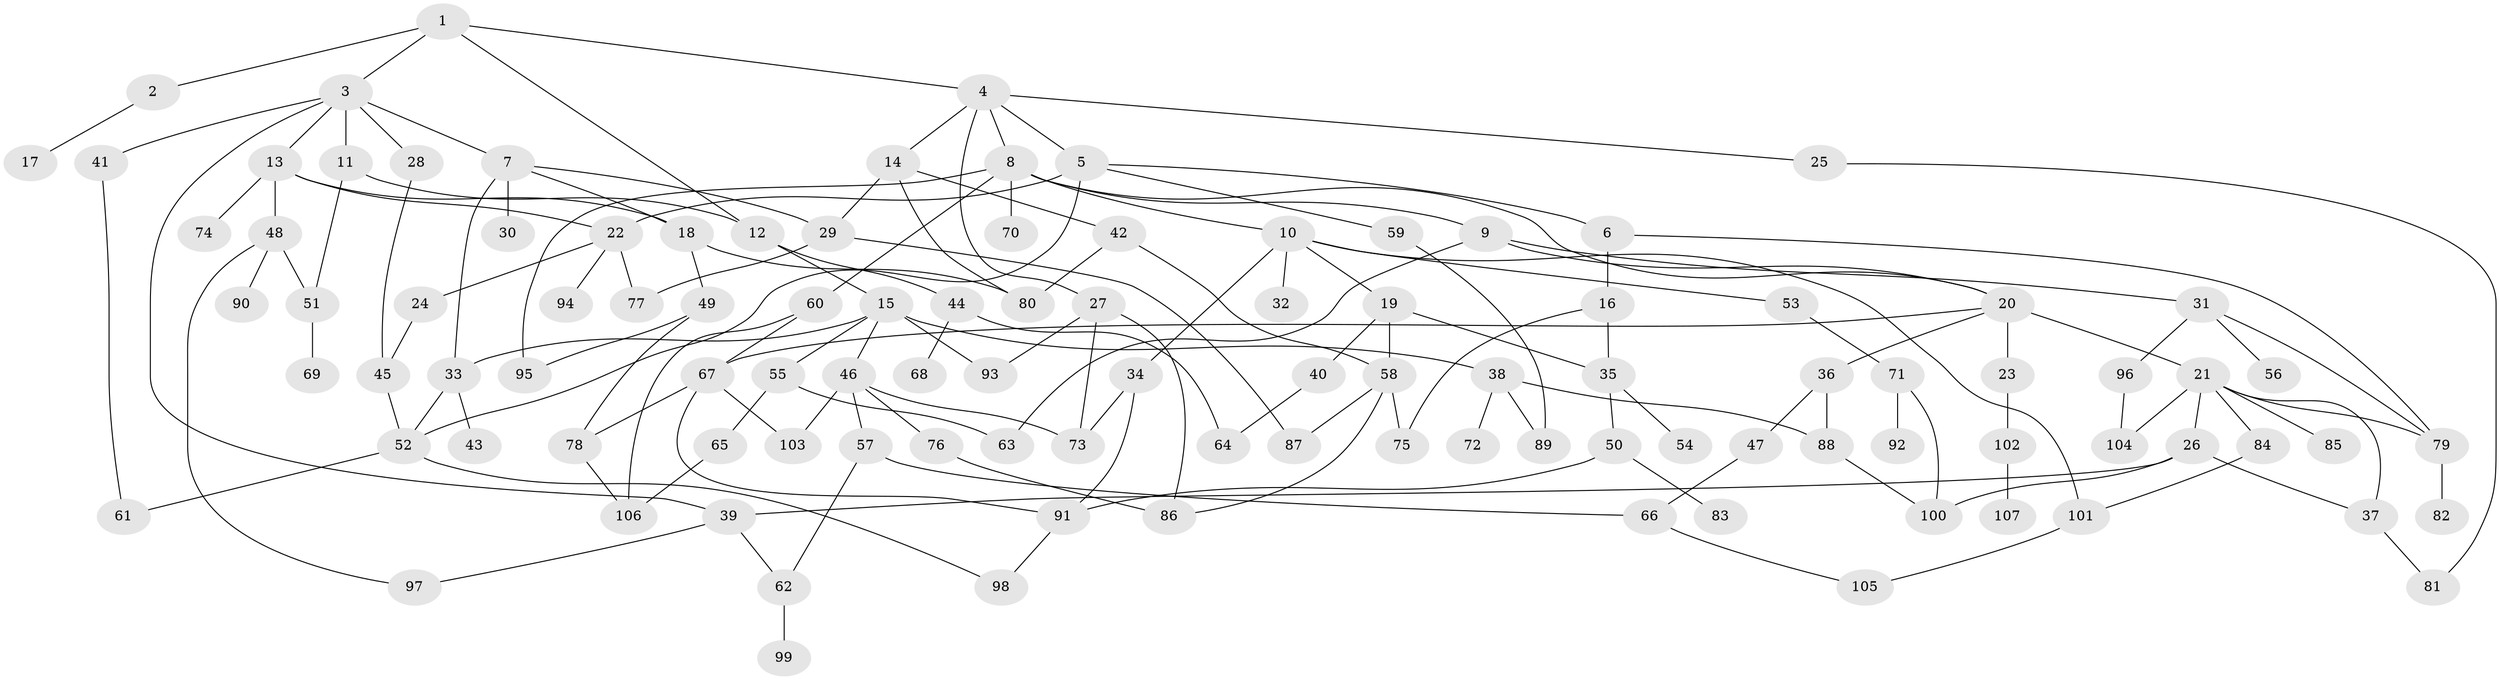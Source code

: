 // Generated by graph-tools (version 1.1) at 2025/10/02/27/25 16:10:54]
// undirected, 107 vertices, 155 edges
graph export_dot {
graph [start="1"]
  node [color=gray90,style=filled];
  1;
  2;
  3;
  4;
  5;
  6;
  7;
  8;
  9;
  10;
  11;
  12;
  13;
  14;
  15;
  16;
  17;
  18;
  19;
  20;
  21;
  22;
  23;
  24;
  25;
  26;
  27;
  28;
  29;
  30;
  31;
  32;
  33;
  34;
  35;
  36;
  37;
  38;
  39;
  40;
  41;
  42;
  43;
  44;
  45;
  46;
  47;
  48;
  49;
  50;
  51;
  52;
  53;
  54;
  55;
  56;
  57;
  58;
  59;
  60;
  61;
  62;
  63;
  64;
  65;
  66;
  67;
  68;
  69;
  70;
  71;
  72;
  73;
  74;
  75;
  76;
  77;
  78;
  79;
  80;
  81;
  82;
  83;
  84;
  85;
  86;
  87;
  88;
  89;
  90;
  91;
  92;
  93;
  94;
  95;
  96;
  97;
  98;
  99;
  100;
  101;
  102;
  103;
  104;
  105;
  106;
  107;
  1 -- 2;
  1 -- 3;
  1 -- 4;
  1 -- 12;
  2 -- 17;
  3 -- 7;
  3 -- 11;
  3 -- 13;
  3 -- 28;
  3 -- 39;
  3 -- 41;
  4 -- 5;
  4 -- 8;
  4 -- 14;
  4 -- 25;
  4 -- 27;
  5 -- 6;
  5 -- 22;
  5 -- 52;
  5 -- 59;
  6 -- 16;
  6 -- 79;
  7 -- 18;
  7 -- 30;
  7 -- 29;
  7 -- 33;
  8 -- 9;
  8 -- 10;
  8 -- 20;
  8 -- 60;
  8 -- 70;
  8 -- 95;
  9 -- 31;
  9 -- 20;
  9 -- 63;
  10 -- 19;
  10 -- 32;
  10 -- 34;
  10 -- 53;
  10 -- 101;
  11 -- 51;
  11 -- 12;
  12 -- 15;
  12 -- 44;
  13 -- 48;
  13 -- 74;
  13 -- 18;
  13 -- 22;
  14 -- 29;
  14 -- 42;
  14 -- 80;
  15 -- 33;
  15 -- 38;
  15 -- 46;
  15 -- 55;
  15 -- 93;
  16 -- 35;
  16 -- 75;
  18 -- 49;
  18 -- 80;
  19 -- 40;
  19 -- 35;
  19 -- 58;
  20 -- 21;
  20 -- 23;
  20 -- 36;
  20 -- 67;
  21 -- 26;
  21 -- 84;
  21 -- 85;
  21 -- 104;
  21 -- 79;
  21 -- 37;
  22 -- 24;
  22 -- 77;
  22 -- 94;
  23 -- 102;
  24 -- 45;
  25 -- 81;
  26 -- 37;
  26 -- 39;
  26 -- 100;
  27 -- 86;
  27 -- 73;
  27 -- 93;
  28 -- 45;
  29 -- 77;
  29 -- 87;
  31 -- 56;
  31 -- 79;
  31 -- 96;
  33 -- 43;
  33 -- 52;
  34 -- 73;
  34 -- 91;
  35 -- 50;
  35 -- 54;
  36 -- 47;
  36 -- 88;
  37 -- 81;
  38 -- 72;
  38 -- 88;
  38 -- 89;
  39 -- 97;
  39 -- 62;
  40 -- 64;
  41 -- 61;
  42 -- 58;
  42 -- 80;
  44 -- 64;
  44 -- 68;
  45 -- 52;
  46 -- 57;
  46 -- 76;
  46 -- 103;
  46 -- 73;
  47 -- 66;
  48 -- 90;
  48 -- 97;
  48 -- 51;
  49 -- 78;
  49 -- 95;
  50 -- 83;
  50 -- 91;
  51 -- 69;
  52 -- 98;
  52 -- 61;
  53 -- 71;
  55 -- 63;
  55 -- 65;
  57 -- 62;
  57 -- 66;
  58 -- 87;
  58 -- 75;
  58 -- 86;
  59 -- 89;
  60 -- 106;
  60 -- 67;
  62 -- 99;
  65 -- 106;
  66 -- 105;
  67 -- 91;
  67 -- 103;
  67 -- 78;
  71 -- 92;
  71 -- 100;
  76 -- 86;
  78 -- 106;
  79 -- 82;
  84 -- 101;
  88 -- 100;
  91 -- 98;
  96 -- 104;
  101 -- 105;
  102 -- 107;
}
